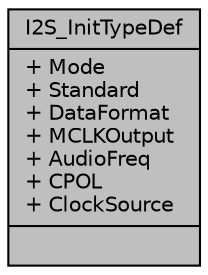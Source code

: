 digraph "I2S_InitTypeDef"
{
  edge [fontname="Helvetica",fontsize="10",labelfontname="Helvetica",labelfontsize="10"];
  node [fontname="Helvetica",fontsize="10",shape=record];
  Node1 [label="{I2S_InitTypeDef\n|+ Mode\l+ Standard\l+ DataFormat\l+ MCLKOutput\l+ AudioFreq\l+ CPOL\l+ ClockSource\l|}",height=0.2,width=0.4,color="black", fillcolor="grey75", style="filled", fontcolor="black"];
}
